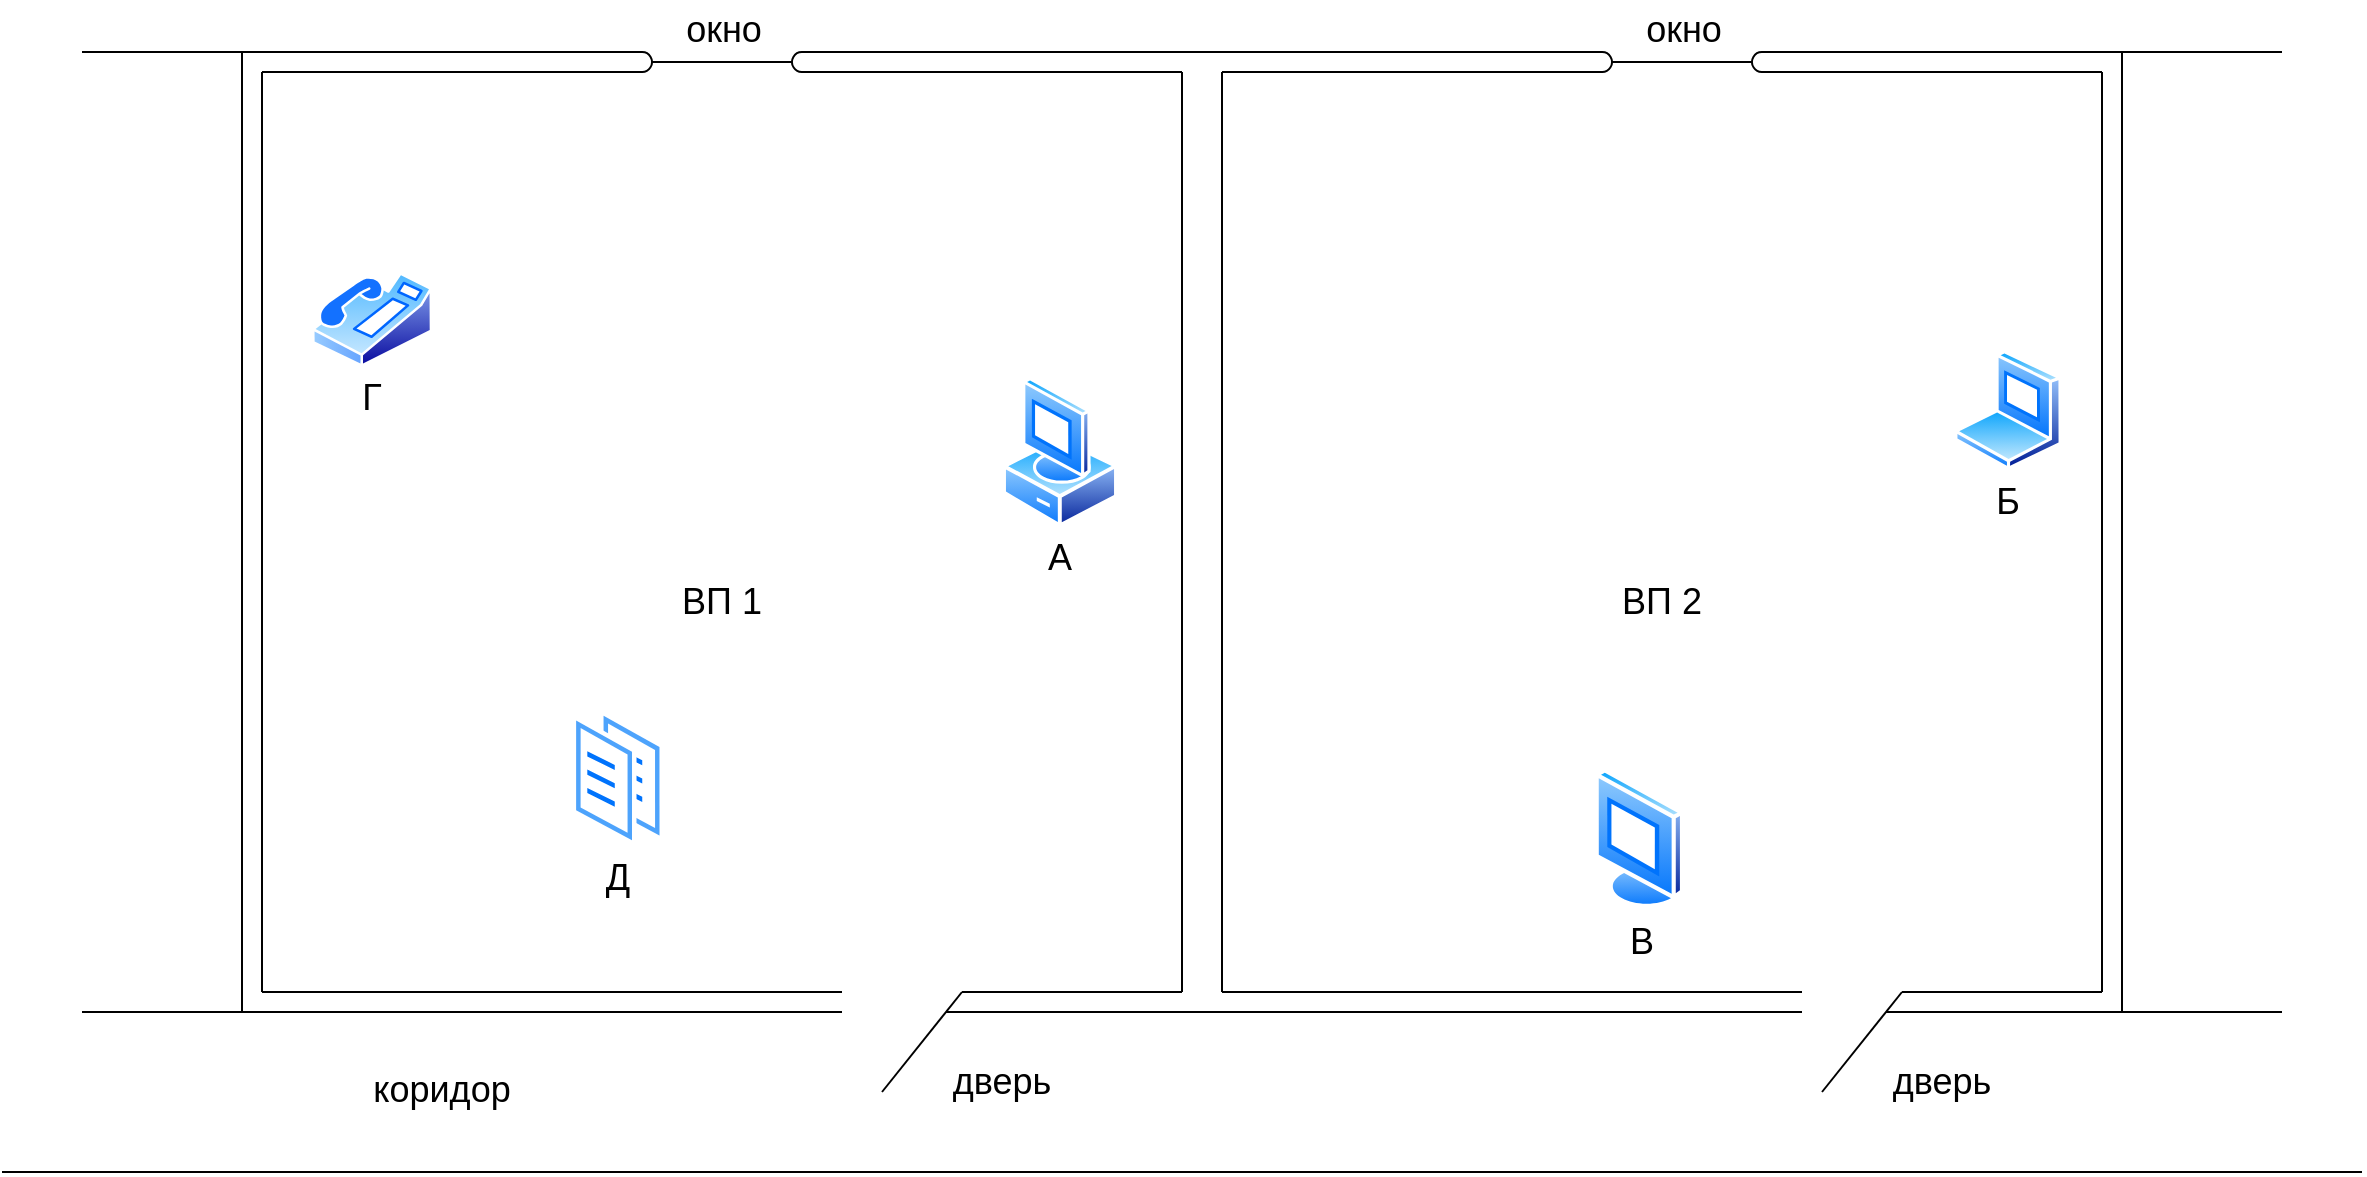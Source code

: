 <mxfile version="22.1.18" type="device">
  <diagram name="Страница — 1" id="K_zEX6VsGvgMb8bgnzBZ">
    <mxGraphModel dx="863" dy="505" grid="1" gridSize="10" guides="1" tooltips="1" connect="1" arrows="1" fold="1" page="1" pageScale="1" pageWidth="1600" pageHeight="900" math="0" shadow="0">
      <root>
        <mxCell id="0" />
        <mxCell id="1" parent="0" />
        <mxCell id="wsklfWzPOFL0oYU8OBKS-3" value="" style="endArrow=none;html=1;rounded=0;entryX=0;entryY=0;entryDx=0;entryDy=0;exitX=0;exitY=1;exitDx=0;exitDy=0;" parent="1" edge="1">
          <mxGeometry width="50" height="50" relative="1" as="geometry">
            <mxPoint x="480.0" y="640.0" as="sourcePoint" />
            <mxPoint x="480.0" y="160" as="targetPoint" />
          </mxGeometry>
        </mxCell>
        <mxCell id="wsklfWzPOFL0oYU8OBKS-4" value="" style="endArrow=none;html=1;rounded=0;" parent="1" edge="1">
          <mxGeometry width="50" height="50" relative="1" as="geometry">
            <mxPoint x="680" y="160" as="sourcePoint" />
            <mxPoint x="400" y="160" as="targetPoint" />
          </mxGeometry>
        </mxCell>
        <mxCell id="wsklfWzPOFL0oYU8OBKS-5" value="" style="endArrow=none;html=1;rounded=0;" parent="1" edge="1">
          <mxGeometry width="50" height="50" relative="1" as="geometry">
            <mxPoint x="1260" y="640" as="sourcePoint" />
            <mxPoint x="832" y="640" as="targetPoint" />
          </mxGeometry>
        </mxCell>
        <mxCell id="wsklfWzPOFL0oYU8OBKS-7" value="" style="endArrow=none;html=1;rounded=0;entryX=0;entryY=0;entryDx=0;entryDy=0;" parent="1" edge="1">
          <mxGeometry width="50" height="50" relative="1" as="geometry">
            <mxPoint x="680" y="170" as="sourcePoint" />
            <mxPoint x="490.0" y="170" as="targetPoint" />
          </mxGeometry>
        </mxCell>
        <mxCell id="wsklfWzPOFL0oYU8OBKS-8" value="" style="endArrow=none;html=1;rounded=0;entryX=0;entryY=0;entryDx=0;entryDy=0;" parent="1" edge="1">
          <mxGeometry width="50" height="50" relative="1" as="geometry">
            <mxPoint x="490" y="630" as="sourcePoint" />
            <mxPoint x="490.0" y="170" as="targetPoint" />
          </mxGeometry>
        </mxCell>
        <mxCell id="wsklfWzPOFL0oYU8OBKS-9" value="" style="endArrow=none;html=1;rounded=0;" parent="1" edge="1">
          <mxGeometry width="50" height="50" relative="1" as="geometry">
            <mxPoint x="950" y="630" as="sourcePoint" />
            <mxPoint x="840" y="630" as="targetPoint" />
          </mxGeometry>
        </mxCell>
        <mxCell id="wsklfWzPOFL0oYU8OBKS-10" value="" style="endArrow=none;html=1;rounded=0;entryX=0;entryY=0;entryDx=0;entryDy=0;" parent="1" edge="1">
          <mxGeometry width="50" height="50" relative="1" as="geometry">
            <mxPoint x="950" y="630" as="sourcePoint" />
            <mxPoint x="950.0" y="170" as="targetPoint" />
          </mxGeometry>
        </mxCell>
        <mxCell id="wsklfWzPOFL0oYU8OBKS-12" value="" style="endArrow=none;html=1;rounded=0;" parent="1" edge="1">
          <mxGeometry width="50" height="50" relative="1" as="geometry">
            <mxPoint x="1160" y="160" as="sourcePoint" />
            <mxPoint x="760" y="160" as="targetPoint" />
          </mxGeometry>
        </mxCell>
        <mxCell id="wsklfWzPOFL0oYU8OBKS-13" value="" style="endArrow=none;html=1;rounded=0;" parent="1" edge="1">
          <mxGeometry width="50" height="50" relative="1" as="geometry">
            <mxPoint x="950" y="170" as="sourcePoint" />
            <mxPoint x="760" y="170" as="targetPoint" />
          </mxGeometry>
        </mxCell>
        <mxCell id="wsklfWzPOFL0oYU8OBKS-14" value="" style="verticalLabelPosition=bottom;verticalAlign=top;html=1;shape=mxgraph.basic.arc;startAngle=0.987;endAngle=0.521;" parent="1" vertex="1">
          <mxGeometry x="675" y="160" width="10" height="10" as="geometry" />
        </mxCell>
        <mxCell id="wsklfWzPOFL0oYU8OBKS-15" value="" style="verticalLabelPosition=bottom;verticalAlign=top;html=1;shape=mxgraph.basic.arc;startAngle=0.987;endAngle=0.521;flipH=1;" parent="1" vertex="1">
          <mxGeometry x="755" y="160" width="10" height="10" as="geometry" />
        </mxCell>
        <mxCell id="wsklfWzPOFL0oYU8OBKS-16" value="" style="endArrow=none;html=1;rounded=0;entryX=1.016;entryY=0.494;entryDx=0;entryDy=0;entryPerimeter=0;" parent="1" target="wsklfWzPOFL0oYU8OBKS-15" edge="1">
          <mxGeometry width="50" height="50" relative="1" as="geometry">
            <mxPoint x="685" y="165" as="sourcePoint" />
            <mxPoint x="715" y="165" as="targetPoint" />
          </mxGeometry>
        </mxCell>
        <mxCell id="wsklfWzPOFL0oYU8OBKS-17" value="&lt;font style=&quot;font-size: 18px;&quot;&gt;окно&lt;/font&gt;" style="text;html=1;strokeColor=none;fillColor=none;align=center;verticalAlign=middle;whiteSpace=wrap;rounded=0;" parent="1" vertex="1">
          <mxGeometry x="691" y="134" width="60" height="30" as="geometry" />
        </mxCell>
        <mxCell id="wsklfWzPOFL0oYU8OBKS-18" value="" style="endArrow=none;html=1;rounded=0;" parent="1" edge="1">
          <mxGeometry width="50" height="50" relative="1" as="geometry">
            <mxPoint x="780" y="630" as="sourcePoint" />
            <mxPoint x="490" y="630" as="targetPoint" />
          </mxGeometry>
        </mxCell>
        <mxCell id="wsklfWzPOFL0oYU8OBKS-19" value="" style="endArrow=none;html=1;rounded=0;" parent="1" edge="1">
          <mxGeometry width="50" height="50" relative="1" as="geometry">
            <mxPoint x="780" y="640" as="sourcePoint" />
            <mxPoint x="400" y="640" as="targetPoint" />
          </mxGeometry>
        </mxCell>
        <mxCell id="wsklfWzPOFL0oYU8OBKS-20" value="" style="endArrow=none;html=1;rounded=0;" parent="1" edge="1">
          <mxGeometry width="50" height="50" relative="1" as="geometry">
            <mxPoint x="840" y="630" as="sourcePoint" />
            <mxPoint x="800" y="680" as="targetPoint" />
          </mxGeometry>
        </mxCell>
        <mxCell id="wsklfWzPOFL0oYU8OBKS-21" value="&lt;font style=&quot;font-size: 18px;&quot;&gt;дверь&lt;/font&gt;" style="text;html=1;strokeColor=none;fillColor=none;align=center;verticalAlign=middle;whiteSpace=wrap;rounded=0;" parent="1" vertex="1">
          <mxGeometry x="830" y="660" width="60" height="30" as="geometry" />
        </mxCell>
        <mxCell id="wsklfWzPOFL0oYU8OBKS-26" value="&lt;font style=&quot;font-size: 18px;&quot;&gt;Б&lt;/font&gt;" style="text;html=1;strokeColor=none;fillColor=none;align=center;verticalAlign=middle;whiteSpace=wrap;rounded=0;" parent="1" vertex="1">
          <mxGeometry x="1347.5" y="370" width="30" height="30" as="geometry" />
        </mxCell>
        <mxCell id="wsklfWzPOFL0oYU8OBKS-27" value="" style="image;aspect=fixed;perimeter=ellipsePerimeter;html=1;align=center;shadow=0;dashed=0;spacingTop=3;image=img/lib/active_directory/laptop_client.svg;" parent="1" vertex="1">
          <mxGeometry x="1336" y="309" width="54" height="60" as="geometry" />
        </mxCell>
        <mxCell id="wsklfWzPOFL0oYU8OBKS-30" value="" style="image;aspect=fixed;perimeter=ellipsePerimeter;html=1;align=center;shadow=0;dashed=0;spacingTop=3;image=img/lib/active_directory/vista_terminal.svg;" parent="1" vertex="1">
          <mxGeometry x="1156" y="518" width="45.5" height="70" as="geometry" />
        </mxCell>
        <mxCell id="wsklfWzPOFL0oYU8OBKS-31" value="&lt;font style=&quot;font-size: 18px;&quot;&gt;В&lt;/font&gt;" style="text;html=1;strokeColor=none;fillColor=none;align=center;verticalAlign=middle;whiteSpace=wrap;rounded=0;" parent="1" vertex="1">
          <mxGeometry x="1165" y="590" width="30" height="30" as="geometry" />
        </mxCell>
        <mxCell id="wsklfWzPOFL0oYU8OBKS-32" value="" style="image;aspect=fixed;perimeter=ellipsePerimeter;html=1;align=center;shadow=0;dashed=0;spacingTop=3;image=img/lib/active_directory/phone.svg;" parent="1" vertex="1">
          <mxGeometry x="515" y="270" width="60.13" height="47.5" as="geometry" />
        </mxCell>
        <mxCell id="wsklfWzPOFL0oYU8OBKS-33" value="&lt;span style=&quot;font-size: 18px;&quot;&gt;Г&lt;/span&gt;" style="text;html=1;strokeColor=none;fillColor=none;align=center;verticalAlign=middle;whiteSpace=wrap;rounded=0;" parent="1" vertex="1">
          <mxGeometry x="530" y="318" width="30" height="30" as="geometry" />
        </mxCell>
        <mxCell id="wsklfWzPOFL0oYU8OBKS-34" value="" style="endArrow=none;html=1;rounded=0;" parent="1" edge="1">
          <mxGeometry width="50" height="50" relative="1" as="geometry">
            <mxPoint x="1540" y="720" as="sourcePoint" />
            <mxPoint x="360" y="720" as="targetPoint" />
          </mxGeometry>
        </mxCell>
        <mxCell id="42jozxJt0dKtSEOgUU7_-1" value="&lt;font style=&quot;font-size: 18px;&quot;&gt;коридор&lt;/font&gt;" style="text;html=1;strokeColor=none;fillColor=none;align=center;verticalAlign=middle;whiteSpace=wrap;rounded=0;" parent="1" vertex="1">
          <mxGeometry x="530" y="664" width="100" height="30" as="geometry" />
        </mxCell>
        <mxCell id="42jozxJt0dKtSEOgUU7_-2" value="" style="image;aspect=fixed;perimeter=ellipsePerimeter;html=1;align=center;shadow=0;dashed=0;spacingTop=3;image=img/lib/active_directory/vista_client.svg;" parent="1" vertex="1">
          <mxGeometry x="860" y="322" width="58" height="76.32" as="geometry" />
        </mxCell>
        <mxCell id="42jozxJt0dKtSEOgUU7_-3" value="&lt;font style=&quot;font-size: 18px;&quot;&gt;А&lt;/font&gt;" style="text;html=1;strokeColor=none;fillColor=none;align=center;verticalAlign=middle;whiteSpace=wrap;rounded=0;" parent="1" vertex="1">
          <mxGeometry x="874" y="398.32" width="30" height="30" as="geometry" />
        </mxCell>
        <mxCell id="42jozxJt0dKtSEOgUU7_-4" value="" style="endArrow=none;html=1;rounded=0;entryX=0;entryY=0;entryDx=0;entryDy=0;" parent="1" edge="1">
          <mxGeometry width="50" height="50" relative="1" as="geometry">
            <mxPoint x="970" y="630" as="sourcePoint" />
            <mxPoint x="970.0" y="170" as="targetPoint" />
          </mxGeometry>
        </mxCell>
        <mxCell id="42jozxJt0dKtSEOgUU7_-5" value="" style="endArrow=none;html=1;rounded=0;" parent="1" edge="1">
          <mxGeometry width="50" height="50" relative="1" as="geometry">
            <mxPoint x="1160" y="170" as="sourcePoint" />
            <mxPoint x="970" y="170" as="targetPoint" />
          </mxGeometry>
        </mxCell>
        <mxCell id="42jozxJt0dKtSEOgUU7_-6" value="" style="verticalLabelPosition=bottom;verticalAlign=top;html=1;shape=mxgraph.basic.arc;startAngle=0.987;endAngle=0.521;" parent="1" vertex="1">
          <mxGeometry x="1155" y="160" width="10" height="10" as="geometry" />
        </mxCell>
        <mxCell id="42jozxJt0dKtSEOgUU7_-7" value="" style="verticalLabelPosition=bottom;verticalAlign=top;html=1;shape=mxgraph.basic.arc;startAngle=0.987;endAngle=0.521;flipH=1;" parent="1" vertex="1">
          <mxGeometry x="1235" y="160" width="10" height="10" as="geometry" />
        </mxCell>
        <mxCell id="42jozxJt0dKtSEOgUU7_-8" value="" style="endArrow=none;html=1;rounded=0;entryX=1.016;entryY=0.494;entryDx=0;entryDy=0;entryPerimeter=0;" parent="1" target="42jozxJt0dKtSEOgUU7_-7" edge="1">
          <mxGeometry width="50" height="50" relative="1" as="geometry">
            <mxPoint x="1165" y="165" as="sourcePoint" />
            <mxPoint x="1195" y="165" as="targetPoint" />
          </mxGeometry>
        </mxCell>
        <mxCell id="42jozxJt0dKtSEOgUU7_-9" value="&lt;font style=&quot;font-size: 18px;&quot;&gt;окно&lt;/font&gt;" style="text;html=1;strokeColor=none;fillColor=none;align=center;verticalAlign=middle;whiteSpace=wrap;rounded=0;" parent="1" vertex="1">
          <mxGeometry x="1171" y="134" width="60" height="30" as="geometry" />
        </mxCell>
        <mxCell id="42jozxJt0dKtSEOgUU7_-10" value="" style="endArrow=none;html=1;rounded=0;entryX=0.487;entryY=1.004;entryDx=0;entryDy=0;entryPerimeter=0;" parent="1" target="42jozxJt0dKtSEOgUU7_-7" edge="1">
          <mxGeometry width="50" height="50" relative="1" as="geometry">
            <mxPoint x="1410" y="170" as="sourcePoint" />
            <mxPoint x="1240" y="180" as="targetPoint" />
          </mxGeometry>
        </mxCell>
        <mxCell id="42jozxJt0dKtSEOgUU7_-11" value="" style="endArrow=none;html=1;rounded=0;" parent="1" edge="1">
          <mxGeometry width="50" height="50" relative="1" as="geometry">
            <mxPoint x="1500" y="160" as="sourcePoint" />
            <mxPoint x="1240" y="160" as="targetPoint" />
          </mxGeometry>
        </mxCell>
        <mxCell id="42jozxJt0dKtSEOgUU7_-12" value="" style="endArrow=none;html=1;rounded=0;" parent="1" edge="1">
          <mxGeometry width="50" height="50" relative="1" as="geometry">
            <mxPoint x="1260" y="630" as="sourcePoint" />
            <mxPoint x="970" y="630" as="targetPoint" />
          </mxGeometry>
        </mxCell>
        <mxCell id="42jozxJt0dKtSEOgUU7_-13" value="" style="endArrow=none;html=1;rounded=0;" parent="1" edge="1">
          <mxGeometry width="50" height="50" relative="1" as="geometry">
            <mxPoint x="1410" y="630" as="sourcePoint" />
            <mxPoint x="1310" y="630" as="targetPoint" />
          </mxGeometry>
        </mxCell>
        <mxCell id="42jozxJt0dKtSEOgUU7_-14" value="" style="endArrow=none;html=1;rounded=0;" parent="1" edge="1">
          <mxGeometry width="50" height="50" relative="1" as="geometry">
            <mxPoint x="1310" y="630" as="sourcePoint" />
            <mxPoint x="1270" y="680" as="targetPoint" />
          </mxGeometry>
        </mxCell>
        <mxCell id="42jozxJt0dKtSEOgUU7_-15" value="&lt;font style=&quot;font-size: 18px;&quot;&gt;дверь&lt;/font&gt;" style="text;html=1;strokeColor=none;fillColor=none;align=center;verticalAlign=middle;whiteSpace=wrap;rounded=0;" parent="1" vertex="1">
          <mxGeometry x="1300" y="660" width="60" height="30" as="geometry" />
        </mxCell>
        <mxCell id="42jozxJt0dKtSEOgUU7_-16" value="" style="endArrow=none;html=1;rounded=0;" parent="1" edge="1">
          <mxGeometry width="50" height="50" relative="1" as="geometry">
            <mxPoint x="1500" y="640" as="sourcePoint" />
            <mxPoint x="1302" y="640" as="targetPoint" />
          </mxGeometry>
        </mxCell>
        <mxCell id="42jozxJt0dKtSEOgUU7_-17" value="" style="endArrow=none;html=1;rounded=0;entryX=0;entryY=0;entryDx=0;entryDy=0;" parent="1" edge="1">
          <mxGeometry width="50" height="50" relative="1" as="geometry">
            <mxPoint x="1420" y="640" as="sourcePoint" />
            <mxPoint x="1420.0" y="160" as="targetPoint" />
          </mxGeometry>
        </mxCell>
        <mxCell id="42jozxJt0dKtSEOgUU7_-18" value="" style="endArrow=none;html=1;rounded=0;entryX=0;entryY=0;entryDx=0;entryDy=0;" parent="1" edge="1">
          <mxGeometry width="50" height="50" relative="1" as="geometry">
            <mxPoint x="1410" y="630" as="sourcePoint" />
            <mxPoint x="1410.0" y="170" as="targetPoint" />
          </mxGeometry>
        </mxCell>
        <mxCell id="42jozxJt0dKtSEOgUU7_-20" value="&lt;font style=&quot;font-size: 18px;&quot;&gt;ВП 1&lt;/font&gt;" style="text;html=1;strokeColor=none;fillColor=none;align=center;verticalAlign=middle;whiteSpace=wrap;rounded=0;" parent="1" vertex="1">
          <mxGeometry x="490" y="420" width="460" height="30" as="geometry" />
        </mxCell>
        <mxCell id="42jozxJt0dKtSEOgUU7_-21" value="&lt;font style=&quot;font-size: 18px;&quot;&gt;ВП 2&lt;/font&gt;" style="text;html=1;strokeColor=none;fillColor=none;align=center;verticalAlign=middle;whiteSpace=wrap;rounded=0;" parent="1" vertex="1">
          <mxGeometry x="970" y="420" width="440" height="30" as="geometry" />
        </mxCell>
        <mxCell id="6W9LB1AUJJwDXQty4vp6-1" value="" style="image;aspect=fixed;perimeter=ellipsePerimeter;html=1;align=center;shadow=0;dashed=0;spacingTop=3;image=img/lib/active_directory/documents.svg;" vertex="1" parent="1">
          <mxGeometry x="644.8" y="488" width="46.2" height="70" as="geometry" />
        </mxCell>
        <mxCell id="6W9LB1AUJJwDXQty4vp6-2" value="&lt;font style=&quot;font-size: 18px;&quot;&gt;Д&lt;/font&gt;" style="text;html=1;strokeColor=none;fillColor=none;align=center;verticalAlign=middle;whiteSpace=wrap;rounded=0;" vertex="1" parent="1">
          <mxGeometry x="653" y="558" width="30" height="30" as="geometry" />
        </mxCell>
      </root>
    </mxGraphModel>
  </diagram>
</mxfile>
